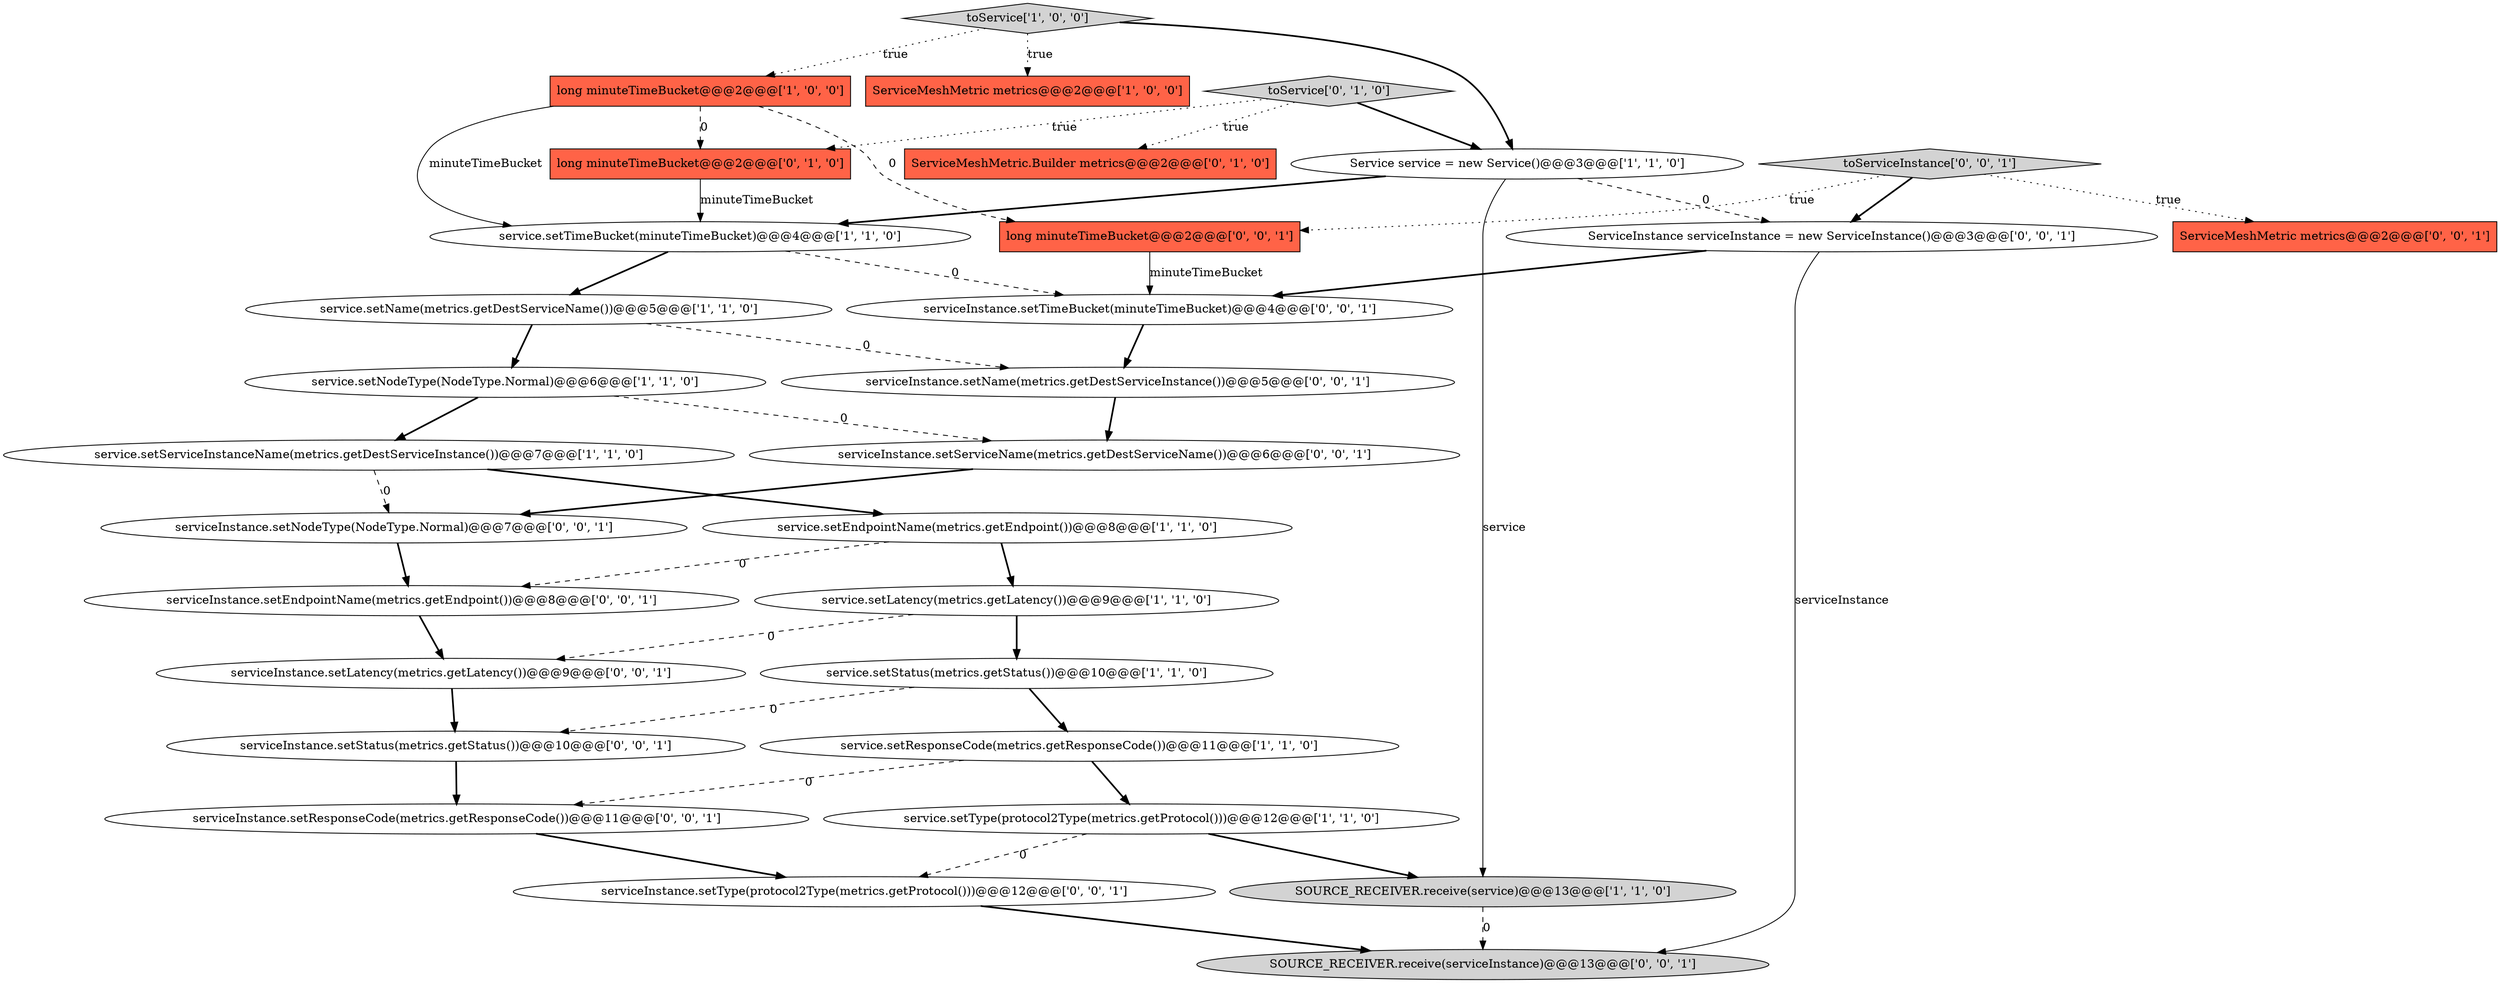 digraph {
2 [style = filled, label = "service.setType(protocol2Type(metrics.getProtocol()))@@@12@@@['1', '1', '0']", fillcolor = white, shape = ellipse image = "AAA0AAABBB1BBB"];
12 [style = filled, label = "service.setResponseCode(metrics.getResponseCode())@@@11@@@['1', '1', '0']", fillcolor = white, shape = ellipse image = "AAA0AAABBB1BBB"];
5 [style = filled, label = "toService['1', '0', '0']", fillcolor = lightgray, shape = diamond image = "AAA0AAABBB1BBB"];
0 [style = filled, label = "service.setName(metrics.getDestServiceName())@@@5@@@['1', '1', '0']", fillcolor = white, shape = ellipse image = "AAA0AAABBB1BBB"];
13 [style = filled, label = "service.setServiceInstanceName(metrics.getDestServiceInstance())@@@7@@@['1', '1', '0']", fillcolor = white, shape = ellipse image = "AAA0AAABBB1BBB"];
29 [style = filled, label = "ServiceInstance serviceInstance = new ServiceInstance()@@@3@@@['0', '0', '1']", fillcolor = white, shape = ellipse image = "AAA0AAABBB3BBB"];
30 [style = filled, label = "long minuteTimeBucket@@@2@@@['0', '0', '1']", fillcolor = tomato, shape = box image = "AAA0AAABBB3BBB"];
16 [style = filled, label = "long minuteTimeBucket@@@2@@@['0', '1', '0']", fillcolor = tomato, shape = box image = "AAA1AAABBB2BBB"];
3 [style = filled, label = "service.setEndpointName(metrics.getEndpoint())@@@8@@@['1', '1', '0']", fillcolor = white, shape = ellipse image = "AAA0AAABBB1BBB"];
22 [style = filled, label = "serviceInstance.setStatus(metrics.getStatus())@@@10@@@['0', '0', '1']", fillcolor = white, shape = ellipse image = "AAA0AAABBB3BBB"];
21 [style = filled, label = "serviceInstance.setType(protocol2Type(metrics.getProtocol()))@@@12@@@['0', '0', '1']", fillcolor = white, shape = ellipse image = "AAA0AAABBB3BBB"];
4 [style = filled, label = "SOURCE_RECEIVER.receive(service)@@@13@@@['1', '1', '0']", fillcolor = lightgray, shape = ellipse image = "AAA0AAABBB1BBB"];
24 [style = filled, label = "SOURCE_RECEIVER.receive(serviceInstance)@@@13@@@['0', '0', '1']", fillcolor = lightgray, shape = ellipse image = "AAA0AAABBB3BBB"];
28 [style = filled, label = "serviceInstance.setServiceName(metrics.getDestServiceName())@@@6@@@['0', '0', '1']", fillcolor = white, shape = ellipse image = "AAA0AAABBB3BBB"];
11 [style = filled, label = "service.setTimeBucket(minuteTimeBucket)@@@4@@@['1', '1', '0']", fillcolor = white, shape = ellipse image = "AAA0AAABBB1BBB"];
25 [style = filled, label = "serviceInstance.setResponseCode(metrics.getResponseCode())@@@11@@@['0', '0', '1']", fillcolor = white, shape = ellipse image = "AAA0AAABBB3BBB"];
8 [style = filled, label = "service.setLatency(metrics.getLatency())@@@9@@@['1', '1', '0']", fillcolor = white, shape = ellipse image = "AAA0AAABBB1BBB"];
17 [style = filled, label = "serviceInstance.setTimeBucket(minuteTimeBucket)@@@4@@@['0', '0', '1']", fillcolor = white, shape = ellipse image = "AAA0AAABBB3BBB"];
27 [style = filled, label = "serviceInstance.setLatency(metrics.getLatency())@@@9@@@['0', '0', '1']", fillcolor = white, shape = ellipse image = "AAA0AAABBB3BBB"];
7 [style = filled, label = "ServiceMeshMetric metrics@@@2@@@['1', '0', '0']", fillcolor = tomato, shape = box image = "AAA0AAABBB1BBB"];
20 [style = filled, label = "serviceInstance.setNodeType(NodeType.Normal)@@@7@@@['0', '0', '1']", fillcolor = white, shape = ellipse image = "AAA0AAABBB3BBB"];
14 [style = filled, label = "ServiceMeshMetric.Builder metrics@@@2@@@['0', '1', '0']", fillcolor = tomato, shape = box image = "AAA0AAABBB2BBB"];
15 [style = filled, label = "toService['0', '1', '0']", fillcolor = lightgray, shape = diamond image = "AAA0AAABBB2BBB"];
1 [style = filled, label = "service.setNodeType(NodeType.Normal)@@@6@@@['1', '1', '0']", fillcolor = white, shape = ellipse image = "AAA0AAABBB1BBB"];
6 [style = filled, label = "Service service = new Service()@@@3@@@['1', '1', '0']", fillcolor = white, shape = ellipse image = "AAA0AAABBB1BBB"];
19 [style = filled, label = "toServiceInstance['0', '0', '1']", fillcolor = lightgray, shape = diamond image = "AAA0AAABBB3BBB"];
10 [style = filled, label = "service.setStatus(metrics.getStatus())@@@10@@@['1', '1', '0']", fillcolor = white, shape = ellipse image = "AAA0AAABBB1BBB"];
18 [style = filled, label = "serviceInstance.setEndpointName(metrics.getEndpoint())@@@8@@@['0', '0', '1']", fillcolor = white, shape = ellipse image = "AAA0AAABBB3BBB"];
26 [style = filled, label = "ServiceMeshMetric metrics@@@2@@@['0', '0', '1']", fillcolor = tomato, shape = box image = "AAA0AAABBB3BBB"];
9 [style = filled, label = "long minuteTimeBucket@@@2@@@['1', '0', '0']", fillcolor = tomato, shape = box image = "AAA1AAABBB1BBB"];
23 [style = filled, label = "serviceInstance.setName(metrics.getDestServiceInstance())@@@5@@@['0', '0', '1']", fillcolor = white, shape = ellipse image = "AAA0AAABBB3BBB"];
8->10 [style = bold, label=""];
22->25 [style = bold, label=""];
9->16 [style = dashed, label="0"];
29->17 [style = bold, label=""];
28->20 [style = bold, label=""];
19->29 [style = bold, label=""];
13->20 [style = dashed, label="0"];
0->23 [style = dashed, label="0"];
3->18 [style = dashed, label="0"];
15->6 [style = bold, label=""];
21->24 [style = bold, label=""];
11->17 [style = dashed, label="0"];
10->22 [style = dashed, label="0"];
15->14 [style = dotted, label="true"];
15->16 [style = dotted, label="true"];
19->30 [style = dotted, label="true"];
1->28 [style = dashed, label="0"];
6->4 [style = solid, label="service"];
2->4 [style = bold, label=""];
1->13 [style = bold, label=""];
17->23 [style = bold, label=""];
27->22 [style = bold, label=""];
23->28 [style = bold, label=""];
30->17 [style = solid, label="minuteTimeBucket"];
20->18 [style = bold, label=""];
12->2 [style = bold, label=""];
11->0 [style = bold, label=""];
6->29 [style = dashed, label="0"];
12->25 [style = dashed, label="0"];
5->6 [style = bold, label=""];
13->3 [style = bold, label=""];
18->27 [style = bold, label=""];
2->21 [style = dashed, label="0"];
10->12 [style = bold, label=""];
5->7 [style = dotted, label="true"];
0->1 [style = bold, label=""];
3->8 [style = bold, label=""];
6->11 [style = bold, label=""];
5->9 [style = dotted, label="true"];
8->27 [style = dashed, label="0"];
9->11 [style = solid, label="minuteTimeBucket"];
4->24 [style = dashed, label="0"];
29->24 [style = solid, label="serviceInstance"];
9->30 [style = dashed, label="0"];
25->21 [style = bold, label=""];
19->26 [style = dotted, label="true"];
16->11 [style = solid, label="minuteTimeBucket"];
}
